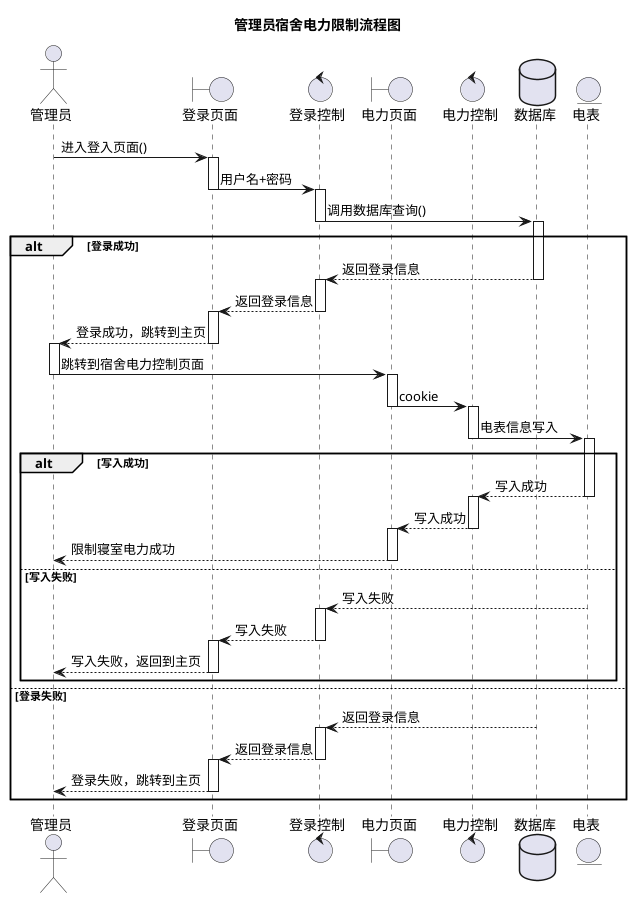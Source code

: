 @startuml
'https://plantuml.com/sequence-diagram

title 管理员宿舍电力限制流程图

actor 管理员 as manager
boundary 登录页面 as Ipage
control 登录控制 as Icon
boundary 电力页面 as Ipage2
control 电力控制 as Icon2
database 数据库 as database
entity 电表 as msg

manager->Ipage:进入登入页面()
activate Ipage
Ipage->Icon:用户名+密码
deactivate Ipage
activate Icon
Icon->database:调用数据库查询()
deactivate Icon
activate database
alt 登录成功
Icon<--database:返回登录信息
deactivate database
activate Icon
Icon-->Ipage:返回登录信息
deactivate Icon
activate Ipage
manager<--Ipage:登录成功，跳转到主页
deactivate Ipage
activate manager
manager->Ipage2:跳转到宿舍电力控制页面
deactivate manager
activate Ipage2
Ipage2->Icon2:cookie
deactivate Ipage2
activate Icon2
Icon2->msg:电表信息写入
deactivate Icon2
activate msg
alt 写入成功
msg-->Icon2:写入成功
deactivate msg
activate Icon2
Icon2-->Ipage2:写入成功
deactivate Icon2
activate Ipage2
Ipage2-->manager:限制寝室电力成功
deactivate Ipage2
else 写入失败
Icon<--msg:写入失败
deactivate database
activate Icon
Icon-->Ipage:写入失败
deactivate Icon
activate Ipage
manager<--Ipage:写入失败，返回到主页
deactivate Ipage
end
else 登录失败
Icon<--database:返回登录信息
deactivate database
activate Icon
Icon-->Ipage:返回登录信息
deactivate Icon
activate Ipage
manager<--Ipage:登录失败，跳转到主页
deactivate Ipage
end

@enduml